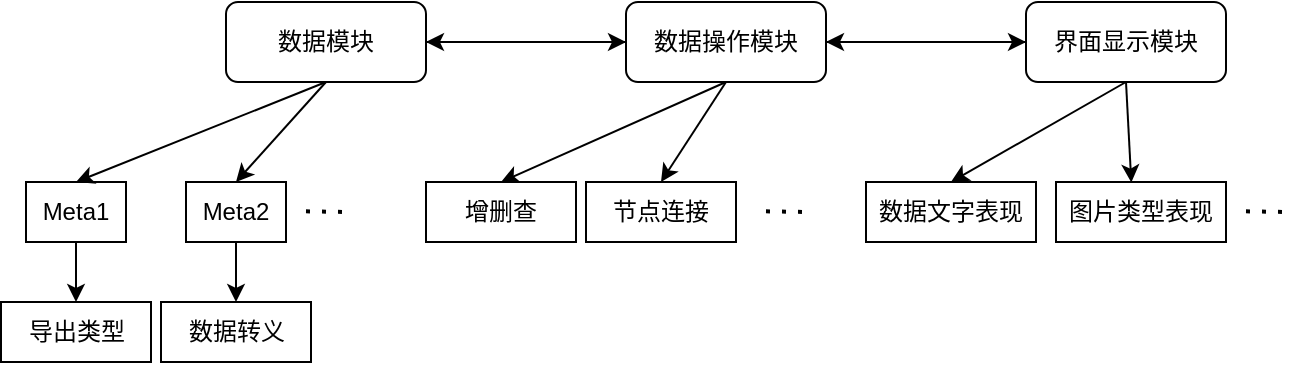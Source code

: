 <mxfile version="13.10.0" type="github">
  <diagram id="C5RBs43oDa-KdzZeNtuy" name="Page-1">
    <mxGraphModel dx="981" dy="548" grid="1" gridSize="10" guides="1" tooltips="1" connect="1" arrows="1" fold="1" page="1" pageScale="1" pageWidth="827" pageHeight="1169" math="0" shadow="0">
      <root>
        <mxCell id="WIyWlLk6GJQsqaUBKTNV-0" />
        <mxCell id="WIyWlLk6GJQsqaUBKTNV-1" parent="WIyWlLk6GJQsqaUBKTNV-0" />
        <mxCell id="WQ-BB8RawupvZ2W_KCgM-4" style="edgeStyle=orthogonalEdgeStyle;rounded=0;orthogonalLoop=1;jettySize=auto;html=1;exitX=1;exitY=0.5;exitDx=0;exitDy=0;entryX=0;entryY=0.5;entryDx=0;entryDy=0;" edge="1" parent="WIyWlLk6GJQsqaUBKTNV-1" source="WQ-BB8RawupvZ2W_KCgM-0" target="WQ-BB8RawupvZ2W_KCgM-1">
          <mxGeometry relative="1" as="geometry" />
        </mxCell>
        <mxCell id="WQ-BB8RawupvZ2W_KCgM-0" value="数据模块" style="rounded=1;whiteSpace=wrap;html=1;" vertex="1" parent="WIyWlLk6GJQsqaUBKTNV-1">
          <mxGeometry x="190" y="150" width="100" height="40" as="geometry" />
        </mxCell>
        <mxCell id="WQ-BB8RawupvZ2W_KCgM-5" style="edgeStyle=orthogonalEdgeStyle;rounded=0;orthogonalLoop=1;jettySize=auto;html=1;exitX=0;exitY=0.5;exitDx=0;exitDy=0;entryX=1;entryY=0.5;entryDx=0;entryDy=0;" edge="1" parent="WIyWlLk6GJQsqaUBKTNV-1" source="WQ-BB8RawupvZ2W_KCgM-1" target="WQ-BB8RawupvZ2W_KCgM-0">
          <mxGeometry relative="1" as="geometry" />
        </mxCell>
        <mxCell id="WQ-BB8RawupvZ2W_KCgM-6" style="edgeStyle=orthogonalEdgeStyle;rounded=0;orthogonalLoop=1;jettySize=auto;html=1;exitX=1;exitY=0.5;exitDx=0;exitDy=0;" edge="1" parent="WIyWlLk6GJQsqaUBKTNV-1" source="WQ-BB8RawupvZ2W_KCgM-1" target="WQ-BB8RawupvZ2W_KCgM-2">
          <mxGeometry relative="1" as="geometry" />
        </mxCell>
        <mxCell id="WQ-BB8RawupvZ2W_KCgM-1" value="数据操作模块" style="rounded=1;whiteSpace=wrap;html=1;" vertex="1" parent="WIyWlLk6GJQsqaUBKTNV-1">
          <mxGeometry x="390" y="150" width="100" height="40" as="geometry" />
        </mxCell>
        <mxCell id="WQ-BB8RawupvZ2W_KCgM-7" style="edgeStyle=orthogonalEdgeStyle;rounded=0;orthogonalLoop=1;jettySize=auto;html=1;exitX=0;exitY=0.5;exitDx=0;exitDy=0;" edge="1" parent="WIyWlLk6GJQsqaUBKTNV-1" source="WQ-BB8RawupvZ2W_KCgM-2" target="WQ-BB8RawupvZ2W_KCgM-1">
          <mxGeometry relative="1" as="geometry">
            <mxPoint x="500" y="174.759" as="targetPoint" />
          </mxGeometry>
        </mxCell>
        <mxCell id="WQ-BB8RawupvZ2W_KCgM-2" value="界面显示模块" style="rounded=1;whiteSpace=wrap;html=1;" vertex="1" parent="WIyWlLk6GJQsqaUBKTNV-1">
          <mxGeometry x="590" y="150" width="100" height="40" as="geometry" />
        </mxCell>
        <mxCell id="WQ-BB8RawupvZ2W_KCgM-14" style="edgeStyle=orthogonalEdgeStyle;rounded=0;orthogonalLoop=1;jettySize=auto;html=1;exitX=0.5;exitY=1;exitDx=0;exitDy=0;entryX=0.5;entryY=0;entryDx=0;entryDy=0;" edge="1" parent="WIyWlLk6GJQsqaUBKTNV-1" source="WQ-BB8RawupvZ2W_KCgM-8" target="WQ-BB8RawupvZ2W_KCgM-17">
          <mxGeometry relative="1" as="geometry">
            <mxPoint x="114.862" y="310" as="targetPoint" />
            <Array as="points" />
          </mxGeometry>
        </mxCell>
        <mxCell id="WQ-BB8RawupvZ2W_KCgM-8" value="Meta1" style="rounded=0;whiteSpace=wrap;html=1;" vertex="1" parent="WIyWlLk6GJQsqaUBKTNV-1">
          <mxGeometry x="90" y="240" width="50" height="30" as="geometry" />
        </mxCell>
        <mxCell id="WQ-BB8RawupvZ2W_KCgM-10" value="" style="endArrow=classic;html=1;exitX=0.5;exitY=1;exitDx=0;exitDy=0;entryX=0.5;entryY=0;entryDx=0;entryDy=0;" edge="1" parent="WIyWlLk6GJQsqaUBKTNV-1" source="WQ-BB8RawupvZ2W_KCgM-0" target="WQ-BB8RawupvZ2W_KCgM-8">
          <mxGeometry width="50" height="50" relative="1" as="geometry">
            <mxPoint x="380" y="320" as="sourcePoint" />
            <mxPoint x="430" y="270" as="targetPoint" />
          </mxGeometry>
        </mxCell>
        <mxCell id="WQ-BB8RawupvZ2W_KCgM-20" style="edgeStyle=orthogonalEdgeStyle;rounded=0;orthogonalLoop=1;jettySize=auto;html=1;exitX=0.5;exitY=1;exitDx=0;exitDy=0;entryX=0.5;entryY=0;entryDx=0;entryDy=0;" edge="1" parent="WIyWlLk6GJQsqaUBKTNV-1" source="WQ-BB8RawupvZ2W_KCgM-11" target="WQ-BB8RawupvZ2W_KCgM-19">
          <mxGeometry relative="1" as="geometry" />
        </mxCell>
        <mxCell id="WQ-BB8RawupvZ2W_KCgM-11" value="Meta2" style="rounded=0;whiteSpace=wrap;html=1;" vertex="1" parent="WIyWlLk6GJQsqaUBKTNV-1">
          <mxGeometry x="170" y="240" width="50" height="30" as="geometry" />
        </mxCell>
        <mxCell id="WQ-BB8RawupvZ2W_KCgM-13" value="" style="endArrow=classic;html=1;exitX=0.5;exitY=1;exitDx=0;exitDy=0;entryX=0.5;entryY=0;entryDx=0;entryDy=0;" edge="1" parent="WIyWlLk6GJQsqaUBKTNV-1" source="WQ-BB8RawupvZ2W_KCgM-0" target="WQ-BB8RawupvZ2W_KCgM-11">
          <mxGeometry width="50" height="50" relative="1" as="geometry">
            <mxPoint x="200" y="350" as="sourcePoint" />
            <mxPoint x="250" y="300" as="targetPoint" />
          </mxGeometry>
        </mxCell>
        <mxCell id="WQ-BB8RawupvZ2W_KCgM-17" value="导出类型" style="rounded=0;whiteSpace=wrap;html=1;" vertex="1" parent="WIyWlLk6GJQsqaUBKTNV-1">
          <mxGeometry x="77.5" y="300" width="75" height="30" as="geometry" />
        </mxCell>
        <mxCell id="WQ-BB8RawupvZ2W_KCgM-19" value="数据转义" style="rounded=0;whiteSpace=wrap;html=1;" vertex="1" parent="WIyWlLk6GJQsqaUBKTNV-1">
          <mxGeometry x="157.5" y="300" width="75" height="30" as="geometry" />
        </mxCell>
        <mxCell id="WQ-BB8RawupvZ2W_KCgM-21" value="" style="endArrow=none;dashed=1;html=1;dashPattern=1 3;strokeWidth=2;" edge="1" parent="WIyWlLk6GJQsqaUBKTNV-1">
          <mxGeometry width="50" height="50" relative="1" as="geometry">
            <mxPoint x="230" y="254.66" as="sourcePoint" />
            <mxPoint x="250" y="255" as="targetPoint" />
          </mxGeometry>
        </mxCell>
        <mxCell id="WQ-BB8RawupvZ2W_KCgM-23" value="增删查" style="rounded=0;whiteSpace=wrap;html=1;" vertex="1" parent="WIyWlLk6GJQsqaUBKTNV-1">
          <mxGeometry x="290" y="240" width="75" height="30" as="geometry" />
        </mxCell>
        <mxCell id="WQ-BB8RawupvZ2W_KCgM-24" value="节点连接" style="rounded=0;whiteSpace=wrap;html=1;" vertex="1" parent="WIyWlLk6GJQsqaUBKTNV-1">
          <mxGeometry x="370" y="240" width="75" height="30" as="geometry" />
        </mxCell>
        <mxCell id="WQ-BB8RawupvZ2W_KCgM-25" value="" style="endArrow=classic;html=1;exitX=0.5;exitY=1;exitDx=0;exitDy=0;entryX=0.5;entryY=0;entryDx=0;entryDy=0;" edge="1" parent="WIyWlLk6GJQsqaUBKTNV-1" source="WQ-BB8RawupvZ2W_KCgM-1" target="WQ-BB8RawupvZ2W_KCgM-23">
          <mxGeometry width="50" height="50" relative="1" as="geometry">
            <mxPoint x="390" y="380" as="sourcePoint" />
            <mxPoint x="440" y="330" as="targetPoint" />
          </mxGeometry>
        </mxCell>
        <mxCell id="WQ-BB8RawupvZ2W_KCgM-27" value="" style="endArrow=classic;html=1;exitX=0.5;exitY=1;exitDx=0;exitDy=0;entryX=0.5;entryY=0;entryDx=0;entryDy=0;" edge="1" parent="WIyWlLk6GJQsqaUBKTNV-1" source="WQ-BB8RawupvZ2W_KCgM-1" target="WQ-BB8RawupvZ2W_KCgM-24">
          <mxGeometry width="50" height="50" relative="1" as="geometry">
            <mxPoint x="460" y="200" as="sourcePoint" />
            <mxPoint x="367.5" y="250" as="targetPoint" />
          </mxGeometry>
        </mxCell>
        <mxCell id="WQ-BB8RawupvZ2W_KCgM-28" value="" style="endArrow=none;dashed=1;html=1;dashPattern=1 3;strokeWidth=2;" edge="1" parent="WIyWlLk6GJQsqaUBKTNV-1">
          <mxGeometry width="50" height="50" relative="1" as="geometry">
            <mxPoint x="460" y="254.66" as="sourcePoint" />
            <mxPoint x="480" y="255" as="targetPoint" />
          </mxGeometry>
        </mxCell>
        <mxCell id="WQ-BB8RawupvZ2W_KCgM-29" value="数据文字表现" style="rounded=0;whiteSpace=wrap;html=1;" vertex="1" parent="WIyWlLk6GJQsqaUBKTNV-1">
          <mxGeometry x="510" y="240" width="85" height="30" as="geometry" />
        </mxCell>
        <mxCell id="WQ-BB8RawupvZ2W_KCgM-30" value="" style="endArrow=classic;html=1;exitX=0.5;exitY=1;exitDx=0;exitDy=0;entryX=0.5;entryY=0;entryDx=0;entryDy=0;" edge="1" parent="WIyWlLk6GJQsqaUBKTNV-1" source="WQ-BB8RawupvZ2W_KCgM-2" target="WQ-BB8RawupvZ2W_KCgM-29">
          <mxGeometry width="50" height="50" relative="1" as="geometry">
            <mxPoint x="670" y="270" as="sourcePoint" />
            <mxPoint x="720" y="220" as="targetPoint" />
          </mxGeometry>
        </mxCell>
        <mxCell id="WQ-BB8RawupvZ2W_KCgM-31" value="图片类型表现" style="rounded=0;whiteSpace=wrap;html=1;" vertex="1" parent="WIyWlLk6GJQsqaUBKTNV-1">
          <mxGeometry x="605" y="240" width="85" height="30" as="geometry" />
        </mxCell>
        <mxCell id="WQ-BB8RawupvZ2W_KCgM-32" value="" style="endArrow=classic;html=1;exitX=0.5;exitY=1;exitDx=0;exitDy=0;entryX=0.443;entryY=0.009;entryDx=0;entryDy=0;entryPerimeter=0;" edge="1" parent="WIyWlLk6GJQsqaUBKTNV-1" source="WQ-BB8RawupvZ2W_KCgM-2" target="WQ-BB8RawupvZ2W_KCgM-31">
          <mxGeometry width="50" height="50" relative="1" as="geometry">
            <mxPoint x="640" y="390" as="sourcePoint" />
            <mxPoint x="690" y="340" as="targetPoint" />
          </mxGeometry>
        </mxCell>
        <mxCell id="WQ-BB8RawupvZ2W_KCgM-33" value="" style="endArrow=none;dashed=1;html=1;dashPattern=1 3;strokeWidth=2;" edge="1" parent="WIyWlLk6GJQsqaUBKTNV-1">
          <mxGeometry width="50" height="50" relative="1" as="geometry">
            <mxPoint x="700" y="254.66" as="sourcePoint" />
            <mxPoint x="720" y="255" as="targetPoint" />
          </mxGeometry>
        </mxCell>
      </root>
    </mxGraphModel>
  </diagram>
</mxfile>
